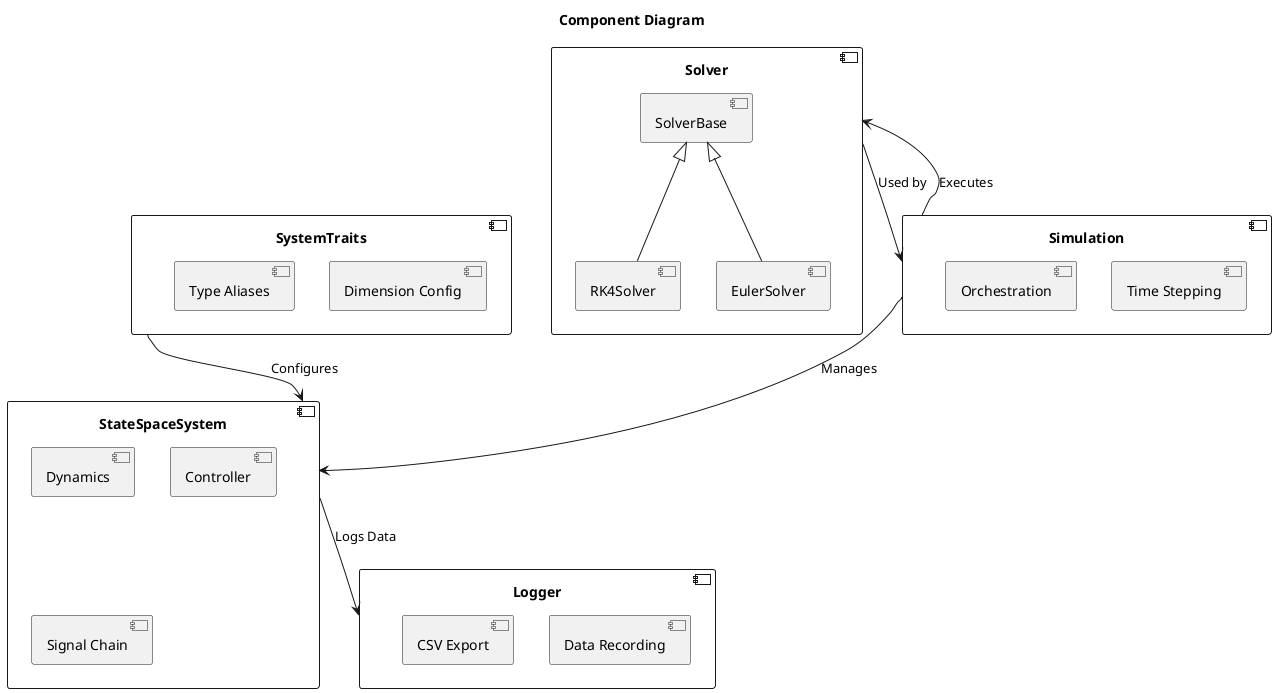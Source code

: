 @startuml Component Diagram
title Component Diagram
component "SystemTraits" as ST {
    [Dimension Config]
    [Type Aliases]
}

component "StateSpaceSystem" as SSS {
    [Dynamics]
    [Controller]
    [Signal Chain]
}

component "Solver" as SOLV {
    component "SolverBase" as SB
    component "RK4Solver" as RK4
    component "EulerSolver" as EUL
}

component "Simulation" as SIM {
    [Time Stepping]
    [Orchestration]
}

component "Logger" as LOG {
    [Data Recording]
    [CSV Export]
}

ST --> SSS : Configures
SSS --> LOG : Logs Data
SOLV --> SIM : Used by
SIM --> SSS : Manages
SIM --> SOLV : Executes
SB <|-- RK4
SB <|-- EUL
@enduml